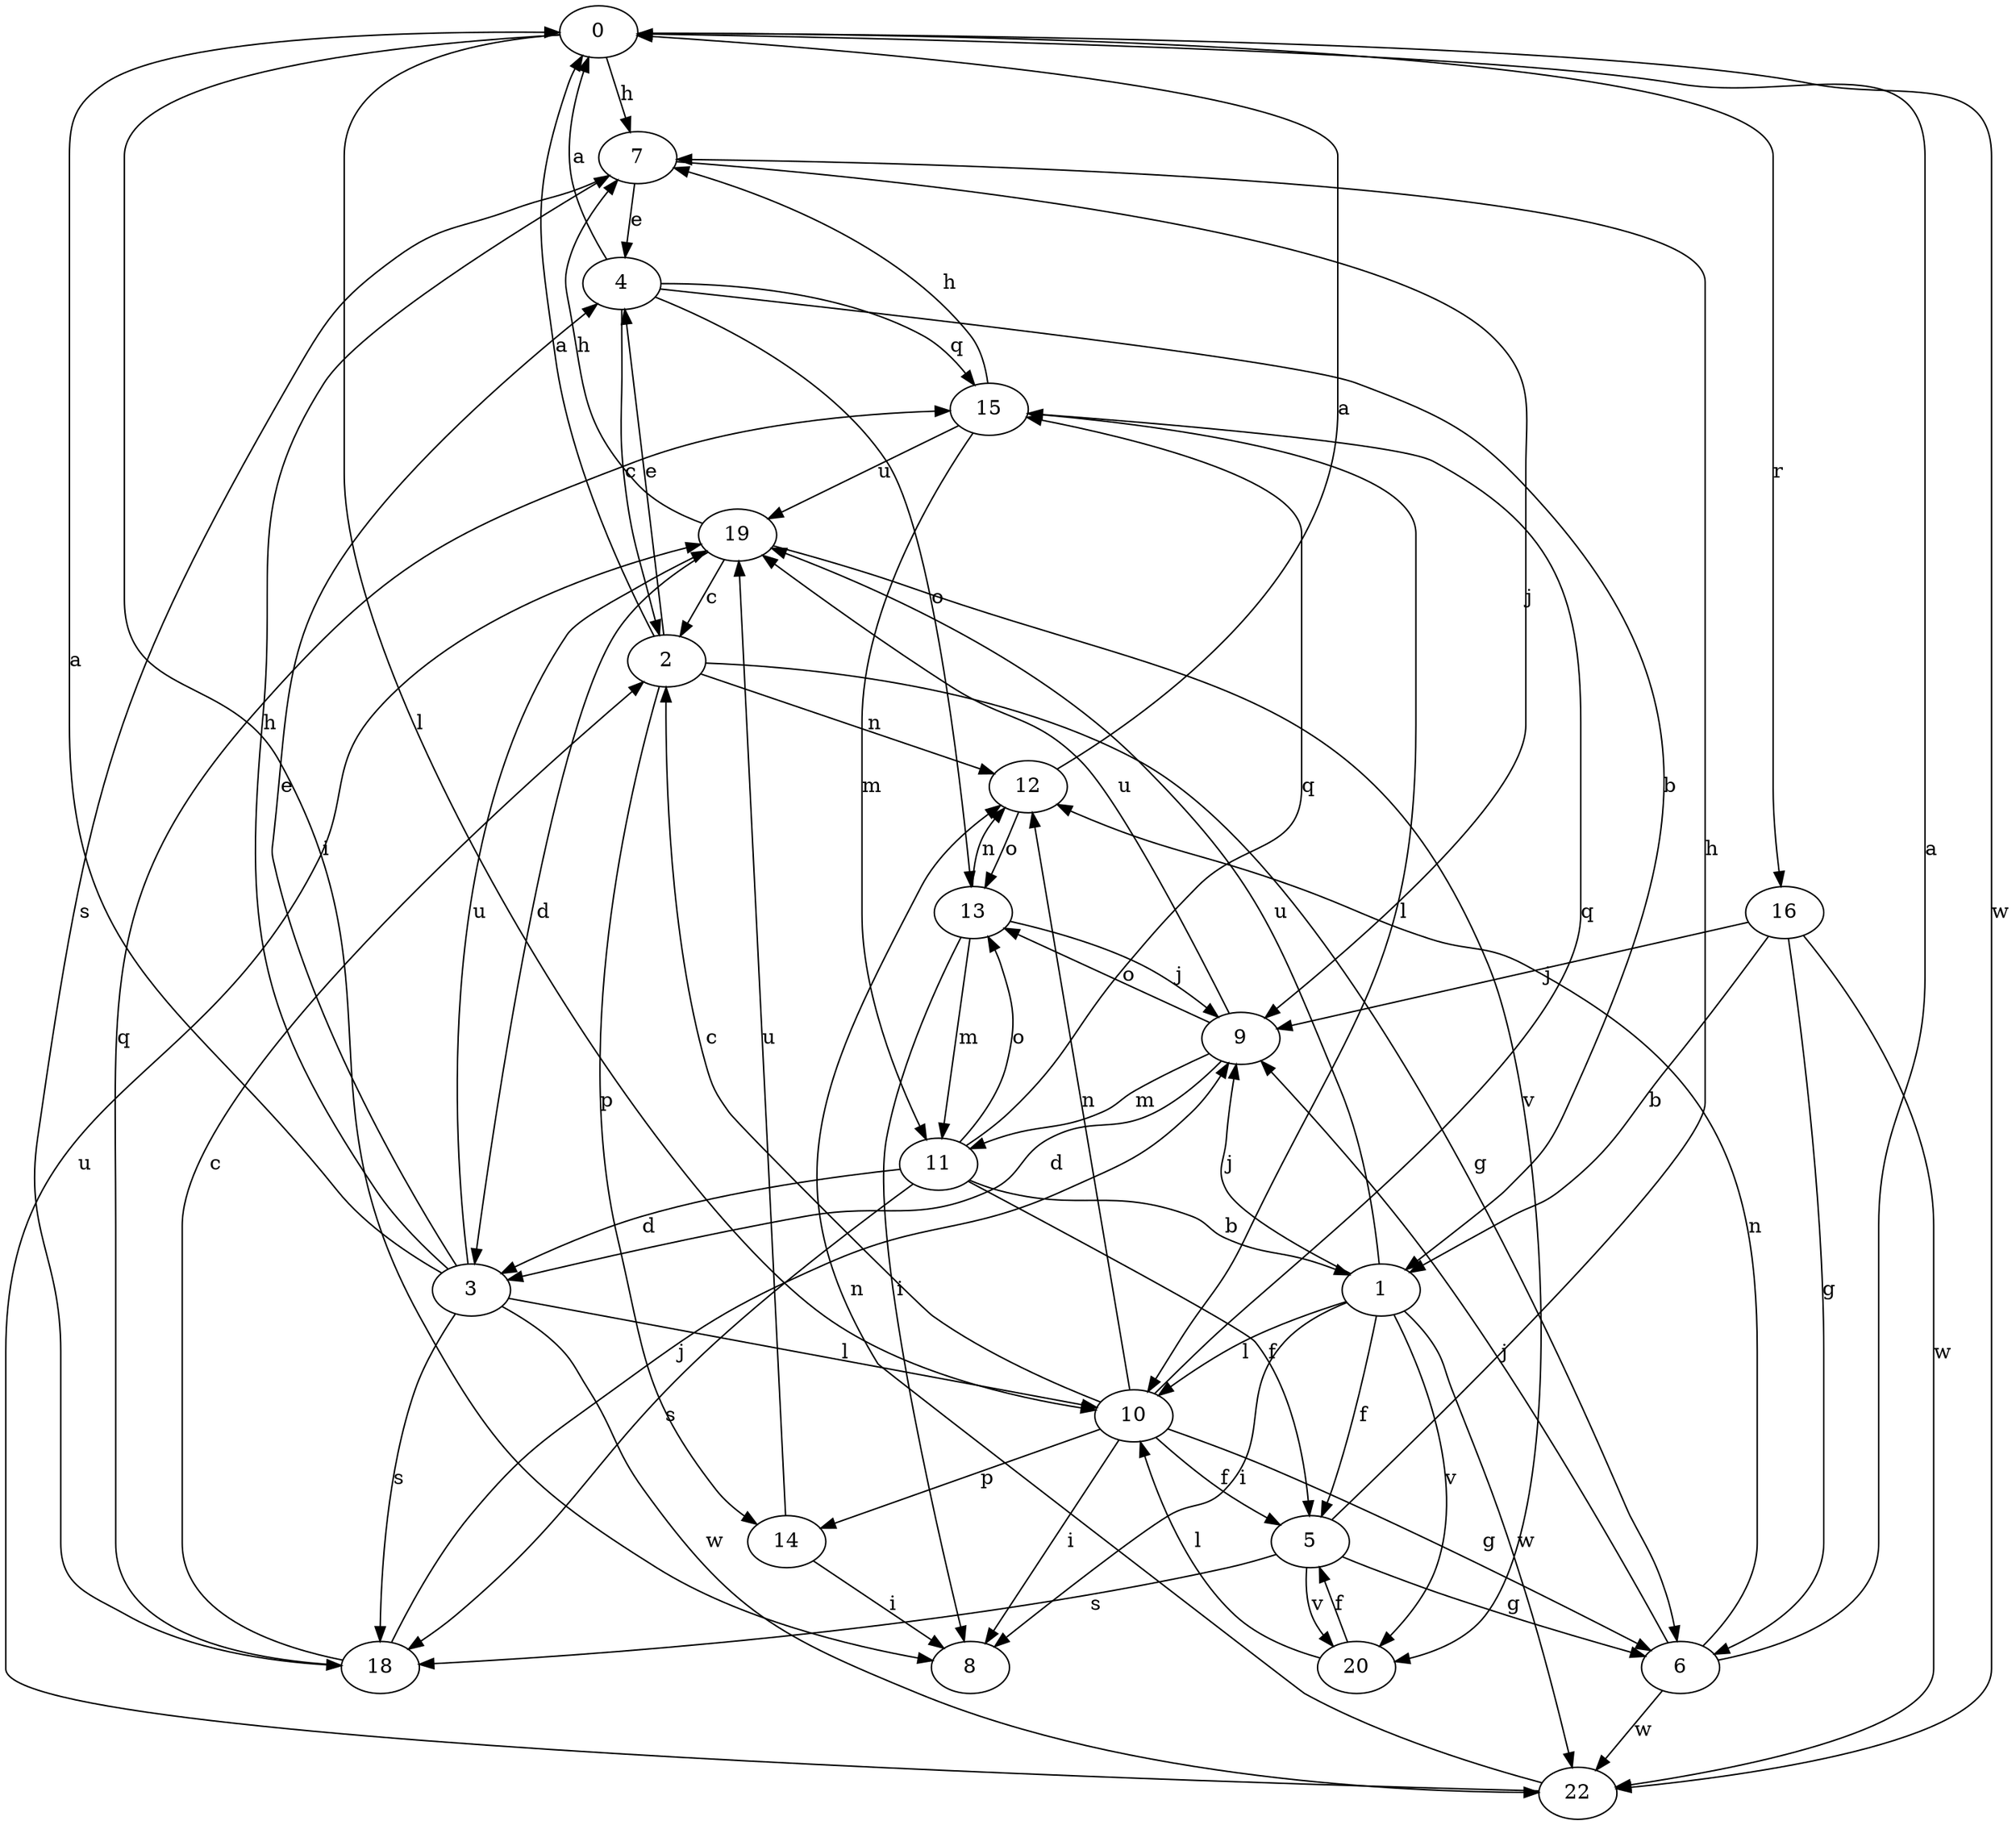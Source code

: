 strict digraph  {
0;
1;
2;
3;
4;
5;
6;
7;
8;
9;
10;
11;
12;
13;
14;
15;
16;
18;
19;
20;
22;
0 -> 7  [label=h];
0 -> 8  [label=i];
0 -> 10  [label=l];
0 -> 16  [label=r];
0 -> 22  [label=w];
1 -> 5  [label=f];
1 -> 8  [label=i];
1 -> 9  [label=j];
1 -> 10  [label=l];
1 -> 19  [label=u];
1 -> 20  [label=v];
1 -> 22  [label=w];
2 -> 0  [label=a];
2 -> 4  [label=e];
2 -> 6  [label=g];
2 -> 12  [label=n];
2 -> 14  [label=p];
3 -> 0  [label=a];
3 -> 4  [label=e];
3 -> 7  [label=h];
3 -> 10  [label=l];
3 -> 18  [label=s];
3 -> 19  [label=u];
3 -> 22  [label=w];
4 -> 0  [label=a];
4 -> 1  [label=b];
4 -> 2  [label=c];
4 -> 13  [label=o];
4 -> 15  [label=q];
5 -> 6  [label=g];
5 -> 7  [label=h];
5 -> 18  [label=s];
5 -> 20  [label=v];
6 -> 0  [label=a];
6 -> 9  [label=j];
6 -> 12  [label=n];
6 -> 22  [label=w];
7 -> 4  [label=e];
7 -> 9  [label=j];
7 -> 18  [label=s];
9 -> 3  [label=d];
9 -> 11  [label=m];
9 -> 13  [label=o];
9 -> 19  [label=u];
10 -> 2  [label=c];
10 -> 5  [label=f];
10 -> 6  [label=g];
10 -> 8  [label=i];
10 -> 12  [label=n];
10 -> 14  [label=p];
10 -> 15  [label=q];
11 -> 1  [label=b];
11 -> 3  [label=d];
11 -> 5  [label=f];
11 -> 13  [label=o];
11 -> 15  [label=q];
11 -> 18  [label=s];
12 -> 0  [label=a];
12 -> 13  [label=o];
13 -> 8  [label=i];
13 -> 9  [label=j];
13 -> 11  [label=m];
13 -> 12  [label=n];
14 -> 8  [label=i];
14 -> 19  [label=u];
15 -> 7  [label=h];
15 -> 10  [label=l];
15 -> 11  [label=m];
15 -> 19  [label=u];
16 -> 1  [label=b];
16 -> 6  [label=g];
16 -> 9  [label=j];
16 -> 22  [label=w];
18 -> 2  [label=c];
18 -> 9  [label=j];
18 -> 15  [label=q];
19 -> 2  [label=c];
19 -> 3  [label=d];
19 -> 7  [label=h];
19 -> 20  [label=v];
20 -> 5  [label=f];
20 -> 10  [label=l];
22 -> 12  [label=n];
22 -> 19  [label=u];
}
